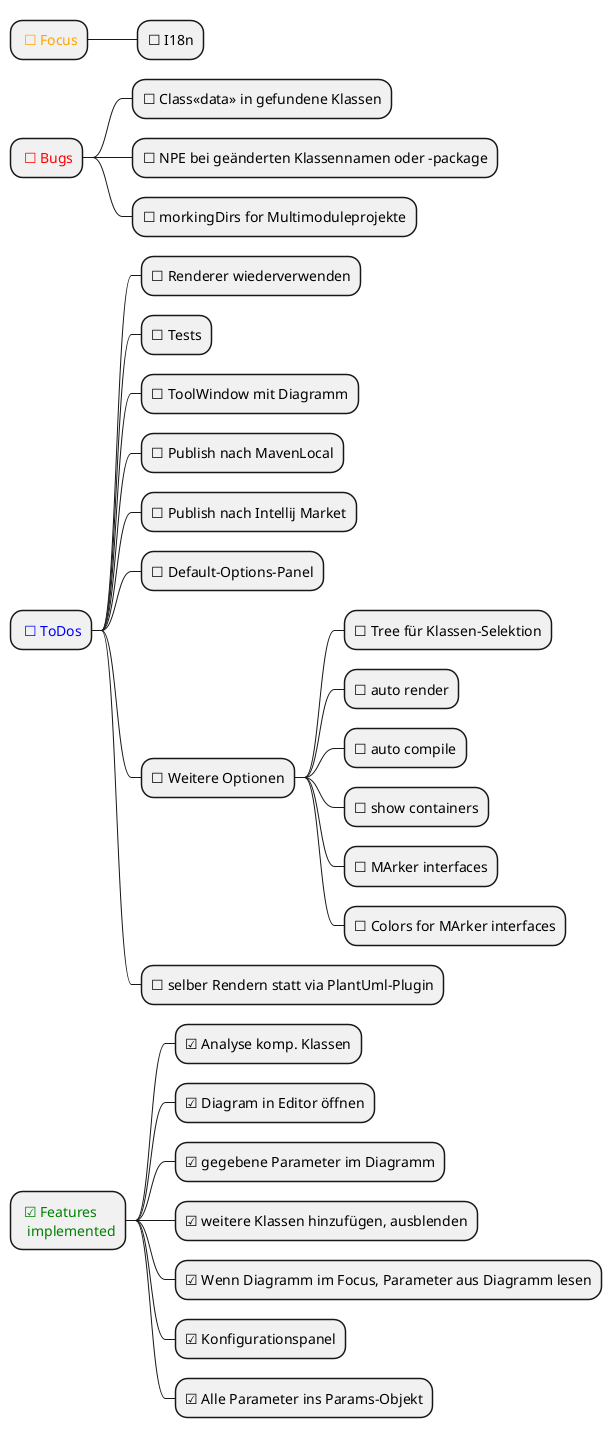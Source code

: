 @startmindmap
skinparam monochrome false

* <color:orange> ☐ Focus
** ☐ I18n

* <color:red> ☐ Bugs
** ☐ Class<<data>> in gefundene Klassen
** ☐ NPE bei geänderten Klassennamen oder -package
** ☐ morkingDirs for Multimoduleprojekte

* <color:blue> ☐ ToDos
** ☐ Renderer wiederverwenden
** ☐ Tests
** ☐ ToolWindow mit Diagramm
** ☐ Publish nach MavenLocal
** ☐ Publish nach Intellij Market
** ☐ Default-Options-Panel
** ☐ Weitere Optionen
*** ☐ Tree für Klassen-Selektion
*** ☐ auto render
*** ☐ auto compile
*** ☐ show containers
*** ☐ MArker interfaces
*** ☐ Colors for MArker interfaces
** ☐ selber Rendern statt via PlantUml-Plugin


* <color:green> ☑ Features\n <color:green> implemented
** ☑ Analyse komp. Klassen
** ☑ Diagram in Editor öffnen
** ☑ gegebene Parameter im Diagramm
** ☑ weitere Klassen hinzufügen, ausblenden
** ☑ Wenn Diagramm im Focus, Parameter aus Diagramm lesen
** ☑ Konfigurationspanel
** ☑ Alle Parameter ins Params-Objekt

@endmindmap
